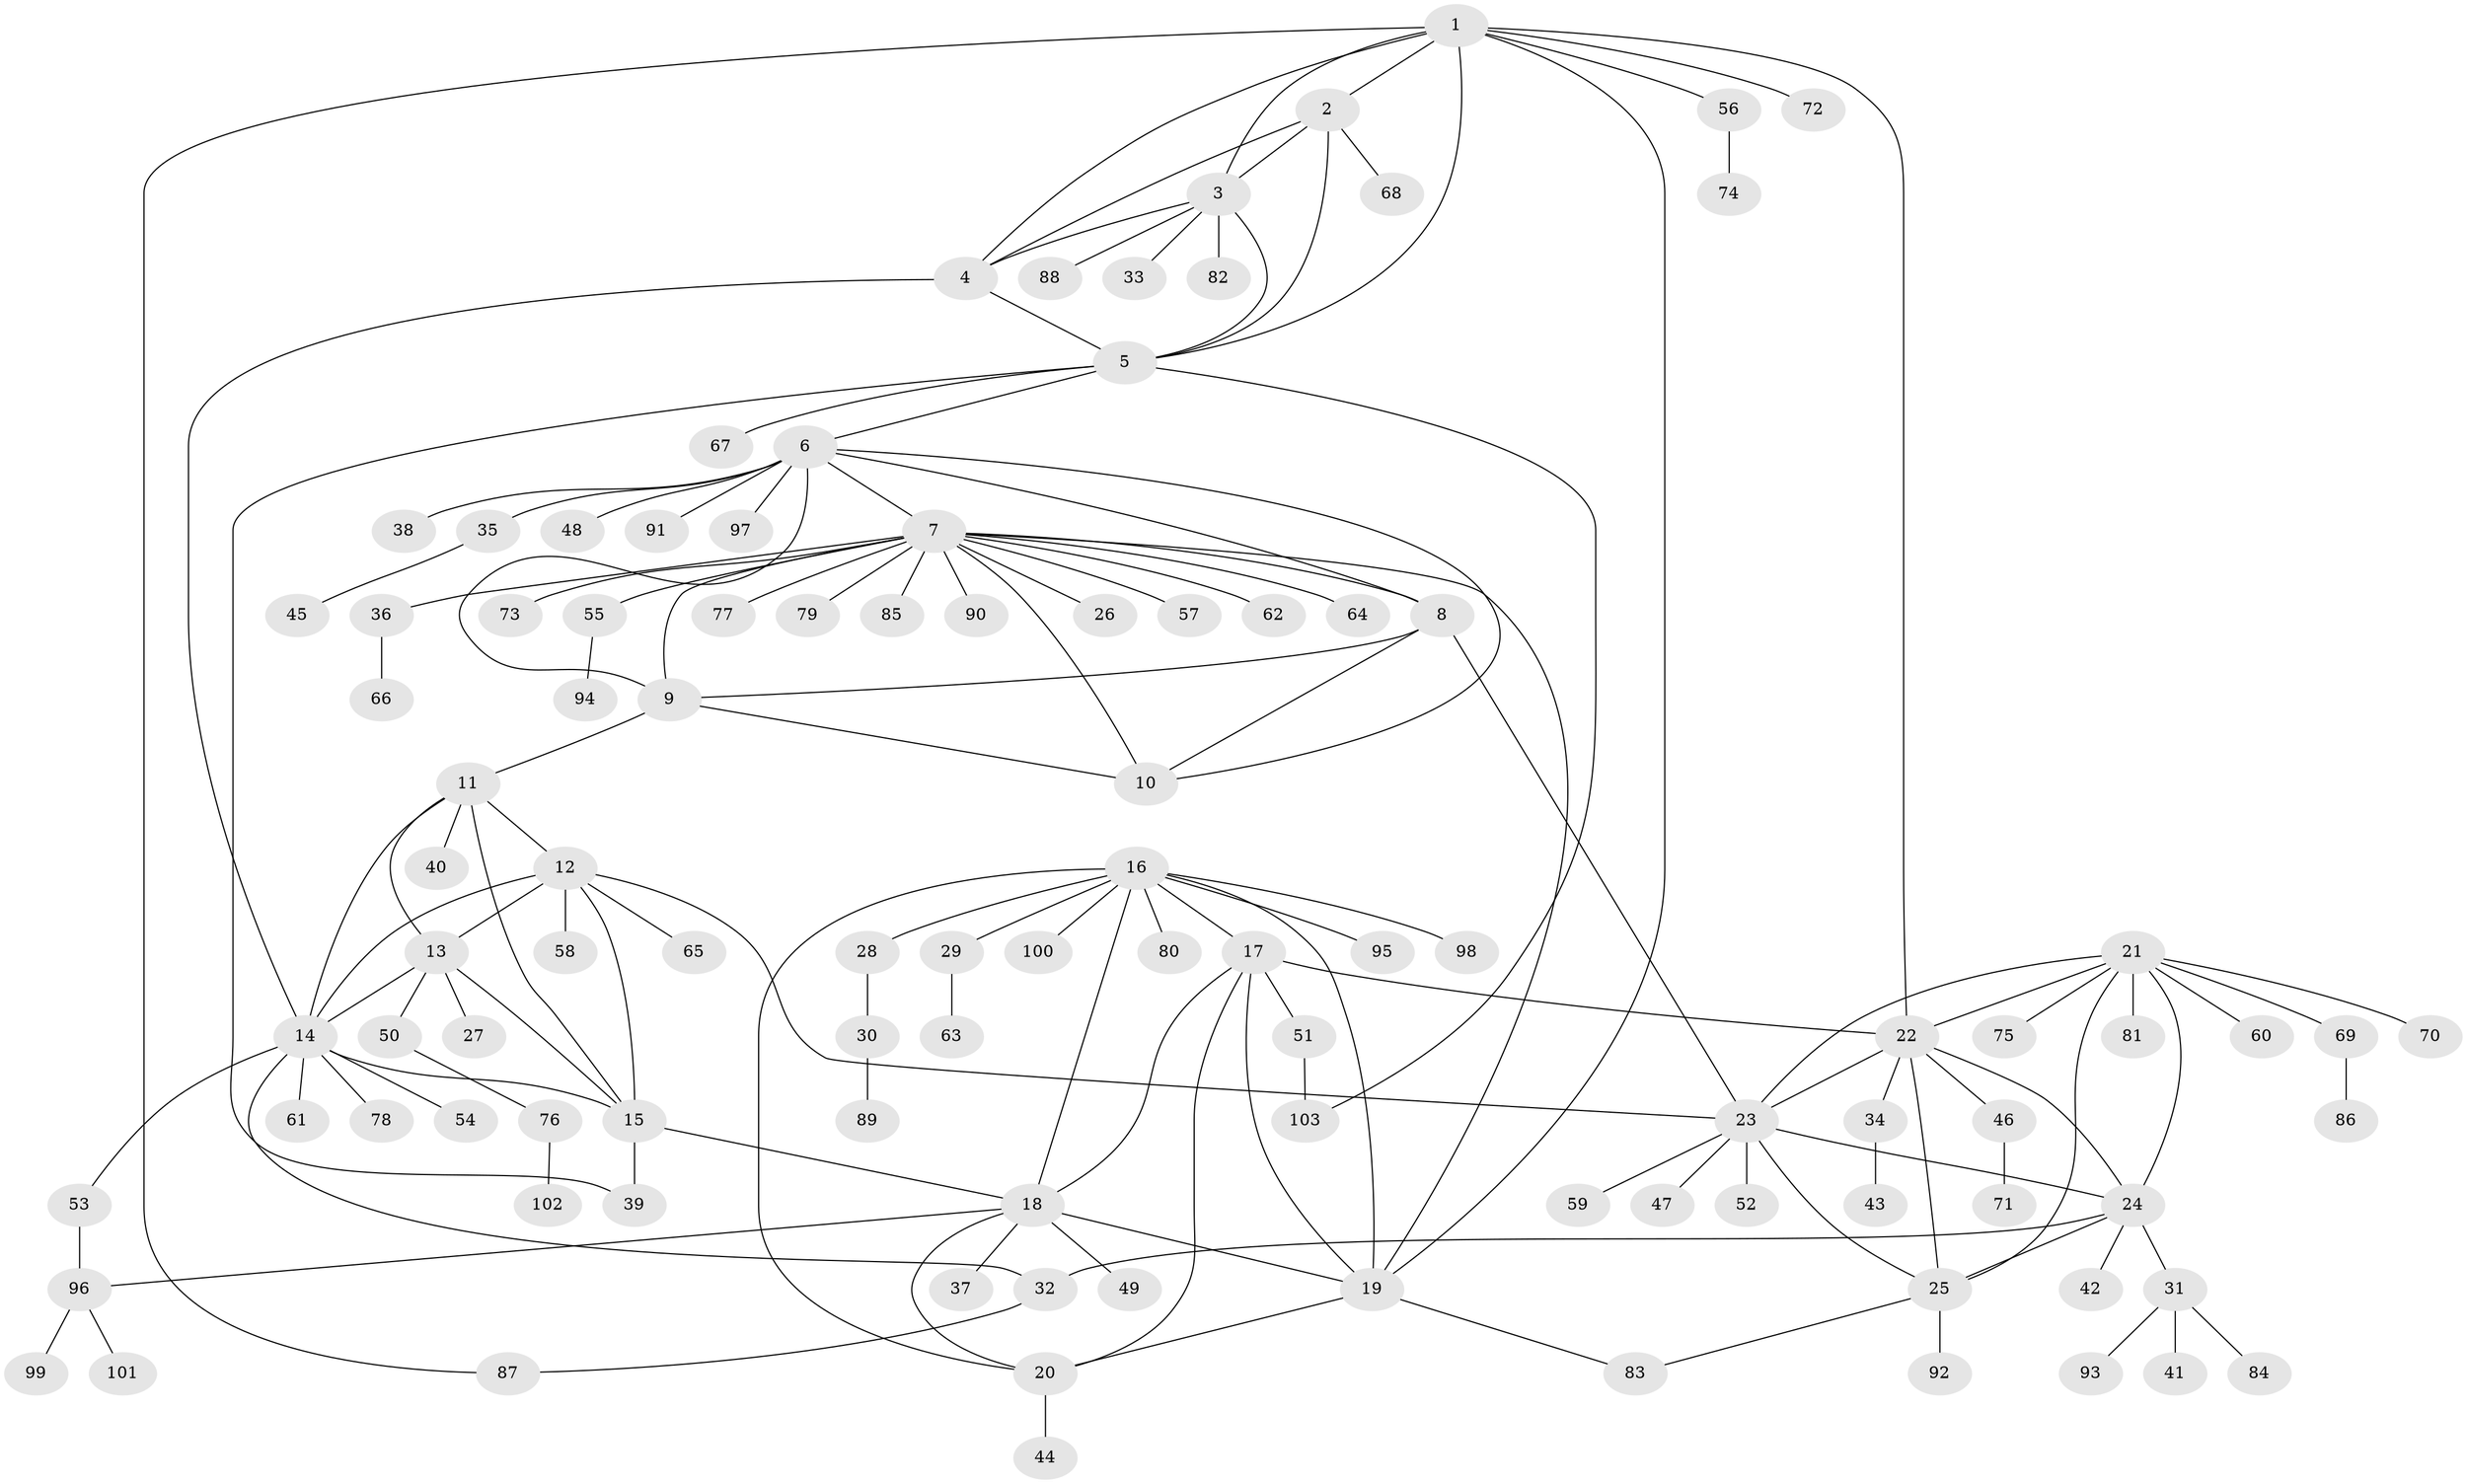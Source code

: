 // Generated by graph-tools (version 1.1) at 2025/26/03/09/25 03:26:44]
// undirected, 103 vertices, 144 edges
graph export_dot {
graph [start="1"]
  node [color=gray90,style=filled];
  1;
  2;
  3;
  4;
  5;
  6;
  7;
  8;
  9;
  10;
  11;
  12;
  13;
  14;
  15;
  16;
  17;
  18;
  19;
  20;
  21;
  22;
  23;
  24;
  25;
  26;
  27;
  28;
  29;
  30;
  31;
  32;
  33;
  34;
  35;
  36;
  37;
  38;
  39;
  40;
  41;
  42;
  43;
  44;
  45;
  46;
  47;
  48;
  49;
  50;
  51;
  52;
  53;
  54;
  55;
  56;
  57;
  58;
  59;
  60;
  61;
  62;
  63;
  64;
  65;
  66;
  67;
  68;
  69;
  70;
  71;
  72;
  73;
  74;
  75;
  76;
  77;
  78;
  79;
  80;
  81;
  82;
  83;
  84;
  85;
  86;
  87;
  88;
  89;
  90;
  91;
  92;
  93;
  94;
  95;
  96;
  97;
  98;
  99;
  100;
  101;
  102;
  103;
  1 -- 2;
  1 -- 3;
  1 -- 4;
  1 -- 5;
  1 -- 19;
  1 -- 22;
  1 -- 56;
  1 -- 72;
  1 -- 87;
  2 -- 3;
  2 -- 4;
  2 -- 5;
  2 -- 68;
  3 -- 4;
  3 -- 5;
  3 -- 33;
  3 -- 82;
  3 -- 88;
  4 -- 5;
  4 -- 14;
  5 -- 6;
  5 -- 39;
  5 -- 67;
  5 -- 103;
  6 -- 7;
  6 -- 8;
  6 -- 9;
  6 -- 10;
  6 -- 35;
  6 -- 38;
  6 -- 48;
  6 -- 91;
  6 -- 97;
  7 -- 8;
  7 -- 9;
  7 -- 10;
  7 -- 19;
  7 -- 26;
  7 -- 36;
  7 -- 55;
  7 -- 57;
  7 -- 62;
  7 -- 64;
  7 -- 73;
  7 -- 77;
  7 -- 79;
  7 -- 85;
  7 -- 90;
  8 -- 9;
  8 -- 10;
  8 -- 23;
  9 -- 10;
  9 -- 11;
  11 -- 12;
  11 -- 13;
  11 -- 14;
  11 -- 15;
  11 -- 40;
  12 -- 13;
  12 -- 14;
  12 -- 15;
  12 -- 23;
  12 -- 58;
  12 -- 65;
  13 -- 14;
  13 -- 15;
  13 -- 27;
  13 -- 50;
  14 -- 15;
  14 -- 32;
  14 -- 53;
  14 -- 54;
  14 -- 61;
  14 -- 78;
  15 -- 18;
  15 -- 39;
  16 -- 17;
  16 -- 18;
  16 -- 19;
  16 -- 20;
  16 -- 28;
  16 -- 29;
  16 -- 80;
  16 -- 95;
  16 -- 98;
  16 -- 100;
  17 -- 18;
  17 -- 19;
  17 -- 20;
  17 -- 22;
  17 -- 51;
  18 -- 19;
  18 -- 20;
  18 -- 37;
  18 -- 49;
  18 -- 96;
  19 -- 20;
  19 -- 83;
  20 -- 44;
  21 -- 22;
  21 -- 23;
  21 -- 24;
  21 -- 25;
  21 -- 60;
  21 -- 69;
  21 -- 70;
  21 -- 75;
  21 -- 81;
  22 -- 23;
  22 -- 24;
  22 -- 25;
  22 -- 34;
  22 -- 46;
  23 -- 24;
  23 -- 25;
  23 -- 47;
  23 -- 52;
  23 -- 59;
  24 -- 25;
  24 -- 31;
  24 -- 32;
  24 -- 42;
  25 -- 83;
  25 -- 92;
  28 -- 30;
  29 -- 63;
  30 -- 89;
  31 -- 41;
  31 -- 84;
  31 -- 93;
  32 -- 87;
  34 -- 43;
  35 -- 45;
  36 -- 66;
  46 -- 71;
  50 -- 76;
  51 -- 103;
  53 -- 96;
  55 -- 94;
  56 -- 74;
  69 -- 86;
  76 -- 102;
  96 -- 99;
  96 -- 101;
}

